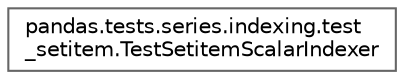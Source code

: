 digraph "Graphical Class Hierarchy"
{
 // LATEX_PDF_SIZE
  bgcolor="transparent";
  edge [fontname=Helvetica,fontsize=10,labelfontname=Helvetica,labelfontsize=10];
  node [fontname=Helvetica,fontsize=10,shape=box,height=0.2,width=0.4];
  rankdir="LR";
  Node0 [id="Node000000",label="pandas.tests.series.indexing.test\l_setitem.TestSetitemScalarIndexer",height=0.2,width=0.4,color="grey40", fillcolor="white", style="filled",URL="$d0/d40/classpandas_1_1tests_1_1series_1_1indexing_1_1test__setitem_1_1TestSetitemScalarIndexer.html",tooltip=" "];
}

